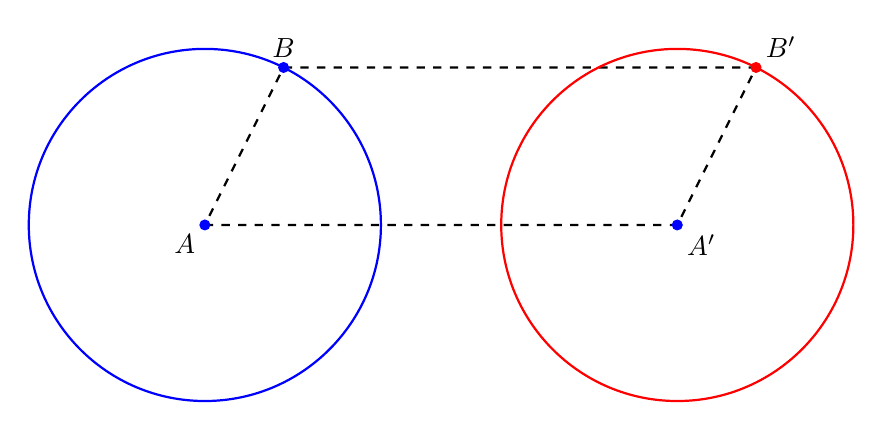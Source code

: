\begin{tikzpicture}
       \draw[thick, dashed] (0,0)--(6,0)--(7,2)--(1,2)--cycle;
       \draw[thick, blue] (0,0) circle ({sqrt(5)});
       \draw[thick, red] (6,0) circle ({sqrt(5)});

       \fill[blue] (0,0) circle (2pt);
       \fill[blue] (6,0) circle (2pt);
       \fill[blue] (1,2) circle (2pt);
       \fill[red] (7,2) circle (2pt);

       \node at (0,0) [below left] {$A$}; 
       \node at (6,0) [below right] {$A'$}; 
       \node at (1,2) [above] {$B$}; 
       \node at (7,2) [above right] {$B'$}; 

\end{tikzpicture}
